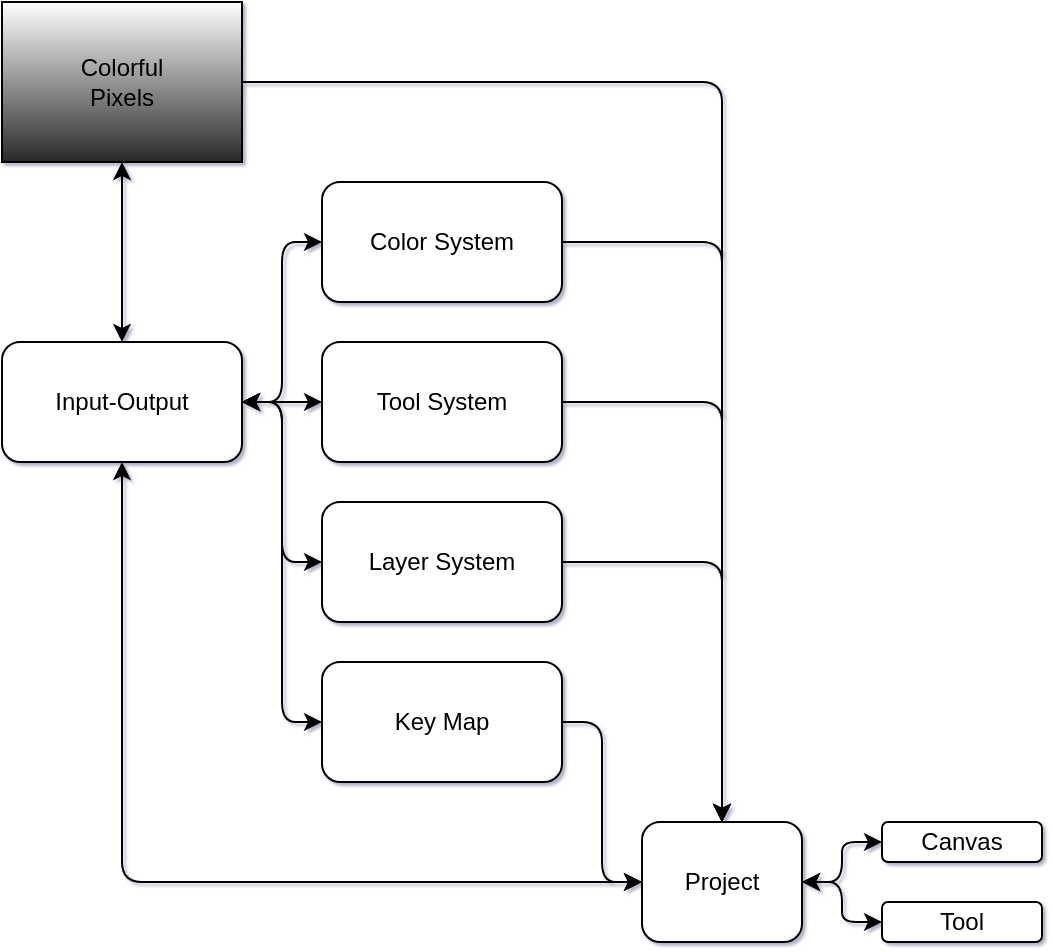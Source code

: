 <mxfile version="24.4.0" type="device">
  <diagram name="Page-1" id="c7fe5PSGoWE2MjarKNGJ">
    <mxGraphModel dx="784" dy="482" grid="1" gridSize="10" guides="1" tooltips="1" connect="1" arrows="1" fold="1" page="1" pageScale="1" pageWidth="850" pageHeight="1100" background="none" math="0" shadow="1">
      <root>
        <mxCell id="0" />
        <mxCell id="1" parent="0" />
        <mxCell id="GCyTXeJHTvriHmn7dtxQ-21" style="edgeStyle=orthogonalEdgeStyle;rounded=1;orthogonalLoop=1;jettySize=auto;html=1;entryX=0.5;entryY=0;entryDx=0;entryDy=0;curved=0;exitX=1;exitY=0.5;exitDx=0;exitDy=0;" edge="1" parent="1" source="GCyTXeJHTvriHmn7dtxQ-2" target="GCyTXeJHTvriHmn7dtxQ-16">
          <mxGeometry relative="1" as="geometry">
            <mxPoint x="240" y="80" as="sourcePoint" />
          </mxGeometry>
        </mxCell>
        <mxCell id="GCyTXeJHTvriHmn7dtxQ-33" style="edgeStyle=orthogonalEdgeStyle;rounded=1;orthogonalLoop=1;jettySize=auto;html=1;entryX=0;entryY=0.5;entryDx=0;entryDy=0;curved=0;exitX=1;exitY=0.5;exitDx=0;exitDy=0;startArrow=classic;startFill=1;" edge="1" parent="1" source="GCyTXeJHTvriHmn7dtxQ-37" target="GCyTXeJHTvriHmn7dtxQ-6">
          <mxGeometry relative="1" as="geometry" />
        </mxCell>
        <mxCell id="GCyTXeJHTvriHmn7dtxQ-34" style="edgeStyle=orthogonalEdgeStyle;rounded=1;orthogonalLoop=1;jettySize=auto;html=1;entryX=0;entryY=0.5;entryDx=0;entryDy=0;curved=0;exitX=1;exitY=0.5;exitDx=0;exitDy=0;startArrow=classic;startFill=1;" edge="1" parent="1" source="GCyTXeJHTvriHmn7dtxQ-37" target="GCyTXeJHTvriHmn7dtxQ-5">
          <mxGeometry relative="1" as="geometry" />
        </mxCell>
        <mxCell id="GCyTXeJHTvriHmn7dtxQ-35" style="edgeStyle=orthogonalEdgeStyle;rounded=1;orthogonalLoop=1;jettySize=auto;html=1;entryX=0;entryY=0.5;entryDx=0;entryDy=0;curved=0;exitX=1;exitY=0.5;exitDx=0;exitDy=0;startArrow=classic;startFill=1;" edge="1" parent="1" source="GCyTXeJHTvriHmn7dtxQ-37" target="GCyTXeJHTvriHmn7dtxQ-4">
          <mxGeometry relative="1" as="geometry" />
        </mxCell>
        <mxCell id="GCyTXeJHTvriHmn7dtxQ-36" style="edgeStyle=orthogonalEdgeStyle;rounded=1;orthogonalLoop=1;jettySize=auto;html=1;entryX=0;entryY=0.5;entryDx=0;entryDy=0;curved=0;exitX=1;exitY=0.5;exitDx=0;exitDy=0;startArrow=classic;startFill=1;" edge="1" parent="1" source="GCyTXeJHTvriHmn7dtxQ-37" target="GCyTXeJHTvriHmn7dtxQ-3">
          <mxGeometry relative="1" as="geometry" />
        </mxCell>
        <mxCell id="GCyTXeJHTvriHmn7dtxQ-38" style="edgeStyle=orthogonalEdgeStyle;rounded=1;orthogonalLoop=1;jettySize=auto;html=1;entryX=0.5;entryY=0;entryDx=0;entryDy=0;startArrow=classic;startFill=1;" edge="1" parent="1" source="GCyTXeJHTvriHmn7dtxQ-2" target="GCyTXeJHTvriHmn7dtxQ-37">
          <mxGeometry relative="1" as="geometry" />
        </mxCell>
        <mxCell id="GCyTXeJHTvriHmn7dtxQ-2" value="Colorful&lt;div&gt;Pixels&lt;/div&gt;" style="rounded=0;whiteSpace=wrap;html=1;gradientColor=#292929;" vertex="1" parent="1">
          <mxGeometry x="40" width="120" height="80" as="geometry" />
        </mxCell>
        <mxCell id="GCyTXeJHTvriHmn7dtxQ-22" style="edgeStyle=orthogonalEdgeStyle;rounded=1;orthogonalLoop=1;jettySize=auto;html=1;entryX=0.5;entryY=0;entryDx=0;entryDy=0;curved=0;" edge="1" parent="1" source="GCyTXeJHTvriHmn7dtxQ-3" target="GCyTXeJHTvriHmn7dtxQ-16">
          <mxGeometry relative="1" as="geometry" />
        </mxCell>
        <mxCell id="GCyTXeJHTvriHmn7dtxQ-3" value="Color System" style="rounded=1;whiteSpace=wrap;html=1;" vertex="1" parent="1">
          <mxGeometry x="200" y="90" width="120" height="60" as="geometry" />
        </mxCell>
        <mxCell id="GCyTXeJHTvriHmn7dtxQ-23" style="edgeStyle=orthogonalEdgeStyle;rounded=1;orthogonalLoop=1;jettySize=auto;html=1;curved=0;" edge="1" parent="1" source="GCyTXeJHTvriHmn7dtxQ-4" target="GCyTXeJHTvriHmn7dtxQ-16">
          <mxGeometry relative="1" as="geometry" />
        </mxCell>
        <mxCell id="GCyTXeJHTvriHmn7dtxQ-4" value="Tool System" style="rounded=1;whiteSpace=wrap;html=1;" vertex="1" parent="1">
          <mxGeometry x="200" y="170" width="120" height="60" as="geometry" />
        </mxCell>
        <mxCell id="GCyTXeJHTvriHmn7dtxQ-24" style="edgeStyle=orthogonalEdgeStyle;rounded=1;orthogonalLoop=1;jettySize=auto;html=1;entryX=0.5;entryY=0;entryDx=0;entryDy=0;curved=0;" edge="1" parent="1" source="GCyTXeJHTvriHmn7dtxQ-5" target="GCyTXeJHTvriHmn7dtxQ-16">
          <mxGeometry relative="1" as="geometry" />
        </mxCell>
        <mxCell id="GCyTXeJHTvriHmn7dtxQ-5" value="Layer System" style="rounded=1;whiteSpace=wrap;html=1;" vertex="1" parent="1">
          <mxGeometry x="200" y="250" width="120" height="60" as="geometry" />
        </mxCell>
        <mxCell id="GCyTXeJHTvriHmn7dtxQ-25" style="edgeStyle=orthogonalEdgeStyle;rounded=1;orthogonalLoop=1;jettySize=auto;html=1;entryX=0;entryY=0.5;entryDx=0;entryDy=0;curved=0;" edge="1" parent="1" source="GCyTXeJHTvriHmn7dtxQ-6" target="GCyTXeJHTvriHmn7dtxQ-16">
          <mxGeometry relative="1" as="geometry" />
        </mxCell>
        <mxCell id="GCyTXeJHTvriHmn7dtxQ-6" value="Key Map" style="rounded=1;whiteSpace=wrap;html=1;" vertex="1" parent="1">
          <mxGeometry x="200" y="330" width="120" height="60" as="geometry" />
        </mxCell>
        <mxCell id="GCyTXeJHTvriHmn7dtxQ-40" style="edgeStyle=orthogonalEdgeStyle;rounded=1;orthogonalLoop=1;jettySize=auto;html=1;entryX=0;entryY=0.5;entryDx=0;entryDy=0;curved=0;startArrow=classic;startFill=1;" edge="1" parent="1" source="GCyTXeJHTvriHmn7dtxQ-16" target="GCyTXeJHTvriHmn7dtxQ-17">
          <mxGeometry relative="1" as="geometry" />
        </mxCell>
        <mxCell id="GCyTXeJHTvriHmn7dtxQ-41" style="edgeStyle=orthogonalEdgeStyle;rounded=1;orthogonalLoop=1;jettySize=auto;html=1;entryX=0;entryY=0.5;entryDx=0;entryDy=0;curved=0;startArrow=classic;startFill=1;" edge="1" parent="1" source="GCyTXeJHTvriHmn7dtxQ-16" target="GCyTXeJHTvriHmn7dtxQ-39">
          <mxGeometry relative="1" as="geometry" />
        </mxCell>
        <mxCell id="GCyTXeJHTvriHmn7dtxQ-42" style="edgeStyle=orthogonalEdgeStyle;rounded=1;orthogonalLoop=1;jettySize=auto;html=1;entryX=0.5;entryY=1;entryDx=0;entryDy=0;startArrow=classic;startFill=1;curved=0;" edge="1" parent="1" source="GCyTXeJHTvriHmn7dtxQ-16" target="GCyTXeJHTvriHmn7dtxQ-37">
          <mxGeometry relative="1" as="geometry" />
        </mxCell>
        <mxCell id="GCyTXeJHTvriHmn7dtxQ-16" value="Project" style="rounded=1;whiteSpace=wrap;html=1;" vertex="1" parent="1">
          <mxGeometry x="360" y="410" width="80" height="60" as="geometry" />
        </mxCell>
        <mxCell id="GCyTXeJHTvriHmn7dtxQ-17" value="Canvas" style="rounded=1;whiteSpace=wrap;html=1;" vertex="1" parent="1">
          <mxGeometry x="480" y="410" width="80" height="20" as="geometry" />
        </mxCell>
        <mxCell id="GCyTXeJHTvriHmn7dtxQ-37" value="Input-Output" style="rounded=1;whiteSpace=wrap;html=1;" vertex="1" parent="1">
          <mxGeometry x="40" y="170" width="120" height="60" as="geometry" />
        </mxCell>
        <mxCell id="GCyTXeJHTvriHmn7dtxQ-39" value="Tool" style="rounded=1;whiteSpace=wrap;html=1;" vertex="1" parent="1">
          <mxGeometry x="480" y="450" width="80" height="20" as="geometry" />
        </mxCell>
      </root>
    </mxGraphModel>
  </diagram>
</mxfile>
